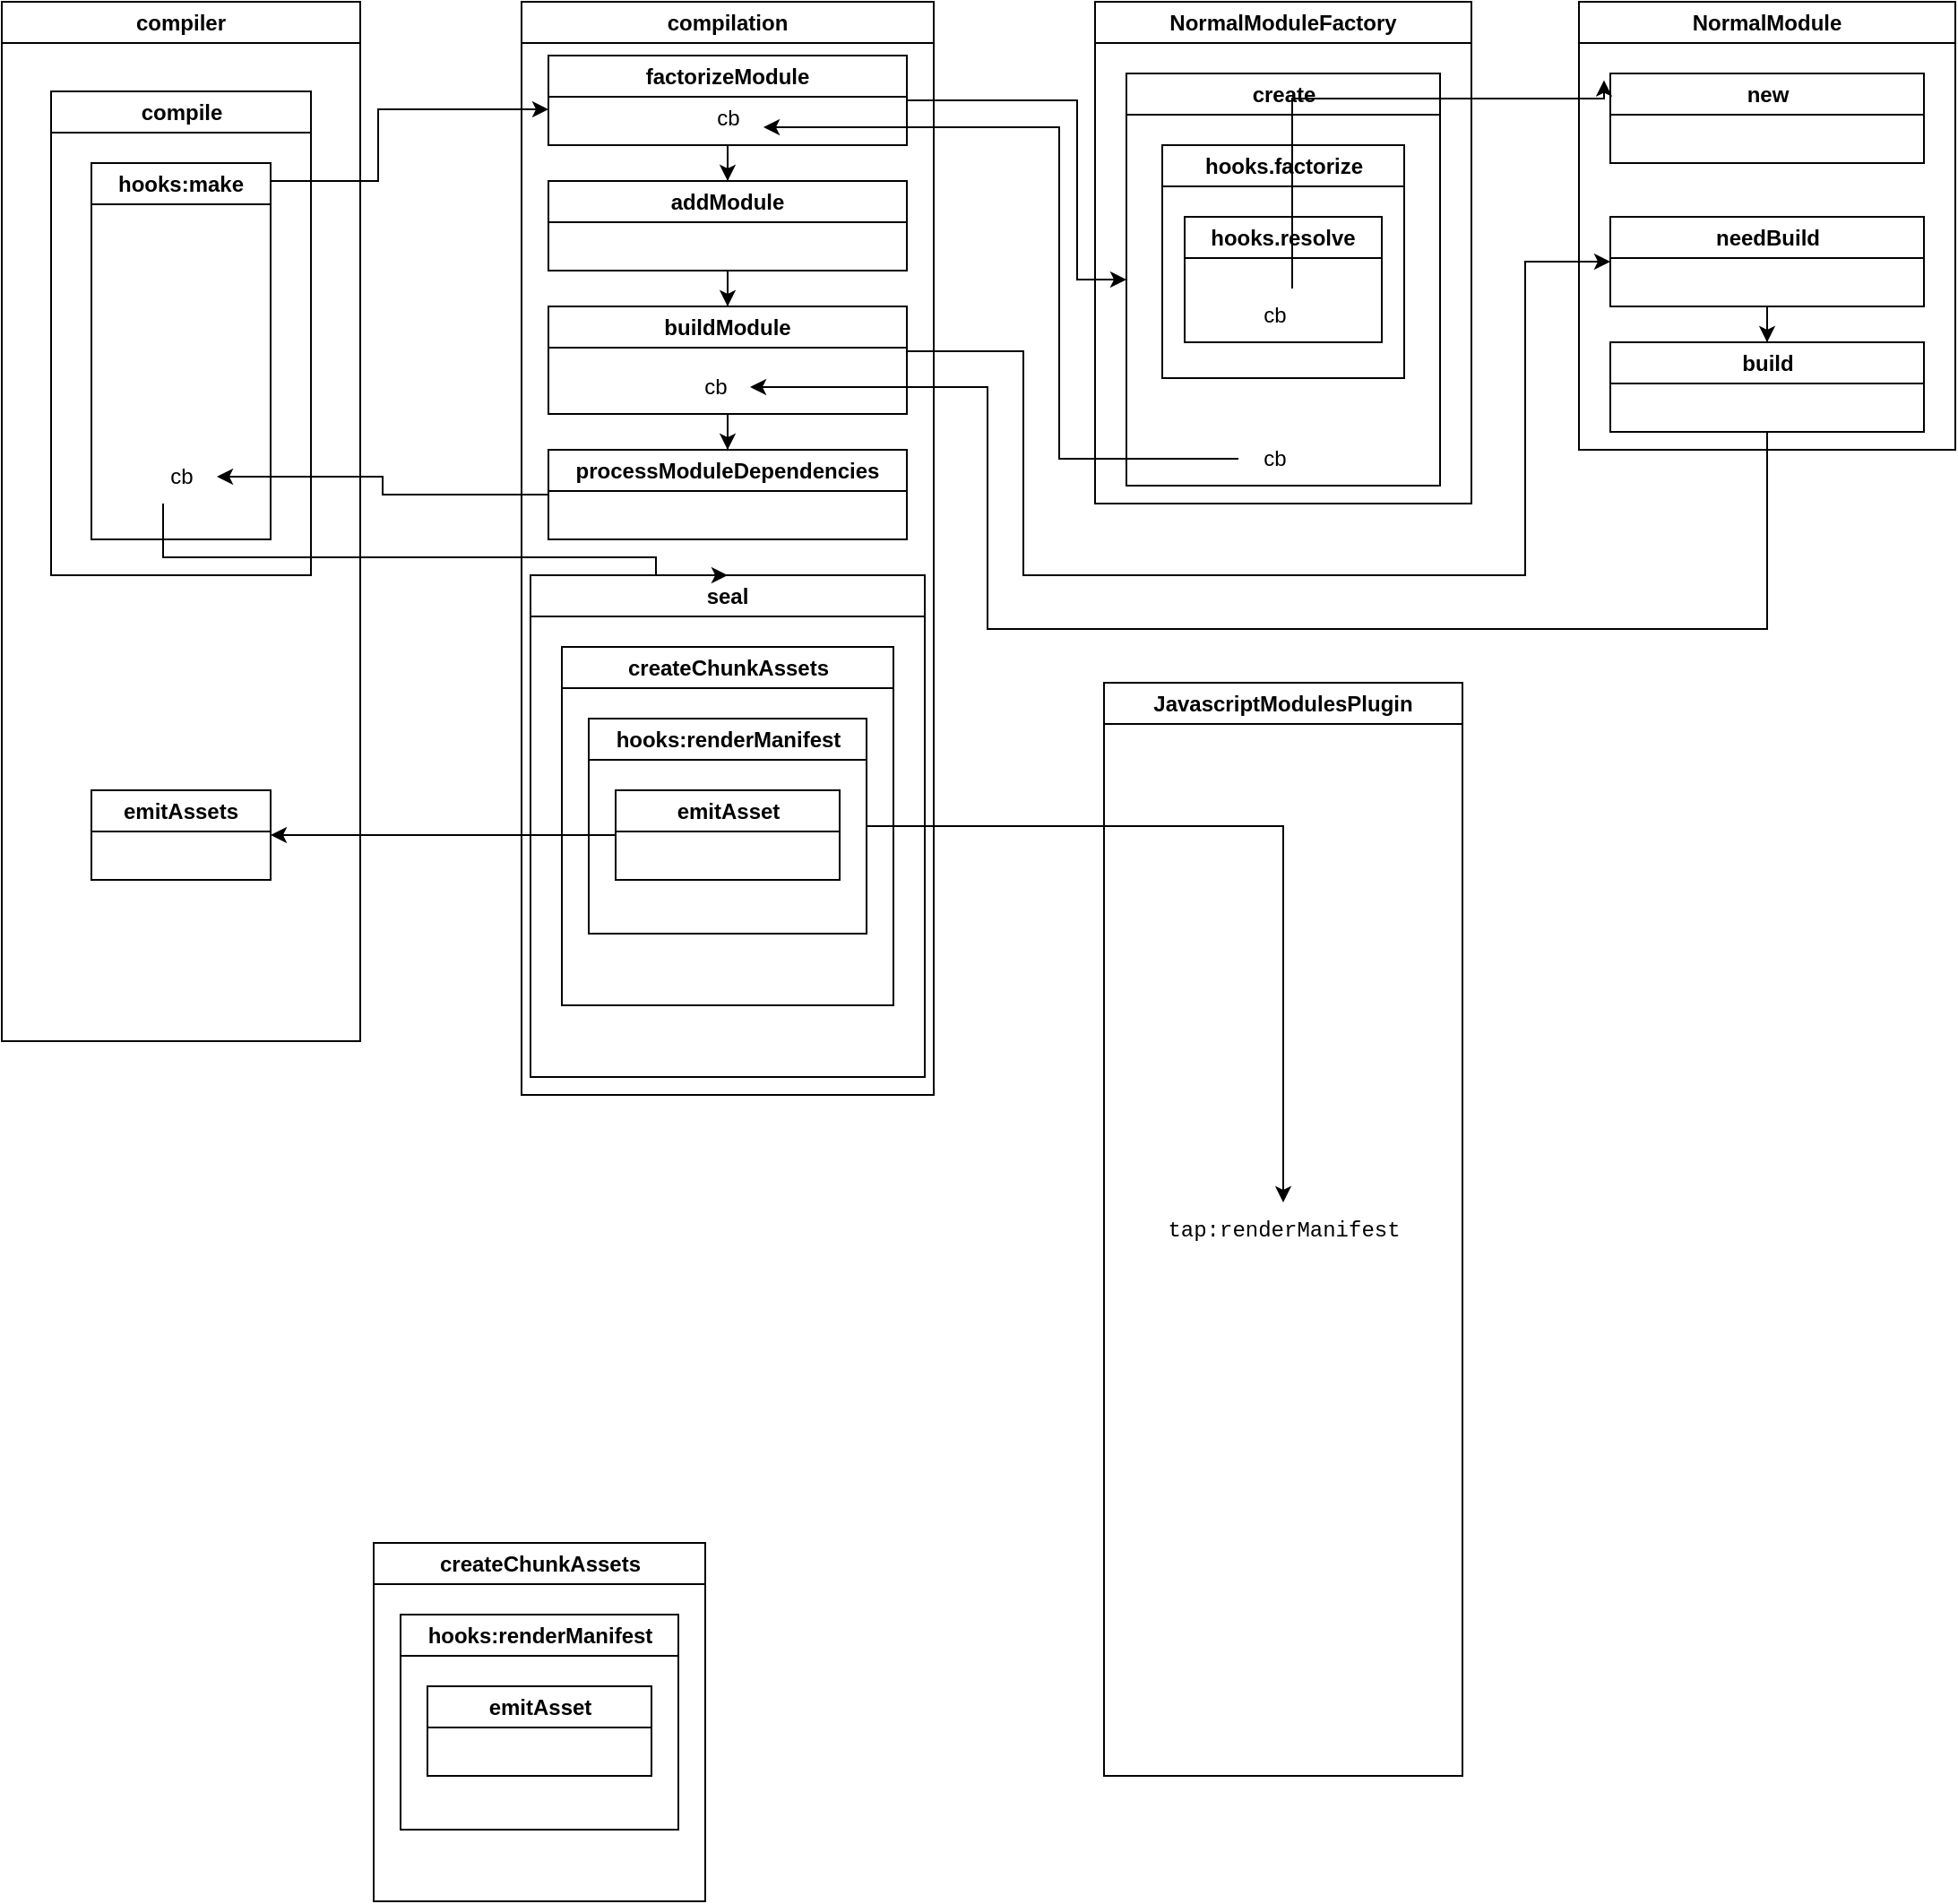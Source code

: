 <mxfile version="22.1.18" type="github">
  <diagram name="第 1 页" id="MVrE7ZpOwZZvy0ujSv35">
    <mxGraphModel dx="859" dy="586" grid="1" gridSize="10" guides="1" tooltips="1" connect="1" arrows="1" fold="1" page="1" pageScale="1" pageWidth="827" pageHeight="1169" math="0" shadow="0">
      <root>
        <mxCell id="0" />
        <mxCell id="1" parent="0" />
        <mxCell id="Hyx3UyOHCQJDbXDzl8Xv-9" value="compilation" style="swimlane;whiteSpace=wrap;html=1;" vertex="1" parent="1">
          <mxGeometry x="330" y="70" width="230" height="610" as="geometry">
            <mxRectangle x="70" y="110" width="110" height="30" as="alternateBounds" />
          </mxGeometry>
        </mxCell>
        <mxCell id="Hyx3UyOHCQJDbXDzl8Xv-68" value="seal" style="swimlane;whiteSpace=wrap;html=1;" vertex="1" parent="Hyx3UyOHCQJDbXDzl8Xv-9">
          <mxGeometry x="5" y="320" width="220" height="280" as="geometry" />
        </mxCell>
        <mxCell id="Hyx3UyOHCQJDbXDzl8Xv-69" value="createChunkAssets" style="swimlane;whiteSpace=wrap;html=1;" vertex="1" parent="Hyx3UyOHCQJDbXDzl8Xv-68">
          <mxGeometry x="17.5" y="40" width="185" height="200" as="geometry" />
        </mxCell>
        <mxCell id="Hyx3UyOHCQJDbXDzl8Xv-71" value="hooks:renderManifest" style="swimlane;whiteSpace=wrap;html=1;" vertex="1" parent="Hyx3UyOHCQJDbXDzl8Xv-69">
          <mxGeometry x="15" y="40" width="155" height="120" as="geometry" />
        </mxCell>
        <mxCell id="Hyx3UyOHCQJDbXDzl8Xv-72" value="emitAsset" style="swimlane;whiteSpace=wrap;html=1;" vertex="1" parent="Hyx3UyOHCQJDbXDzl8Xv-71">
          <mxGeometry x="15" y="40" width="125" height="50" as="geometry" />
        </mxCell>
        <mxCell id="Hyx3UyOHCQJDbXDzl8Xv-91" style="edgeStyle=orthogonalEdgeStyle;rounded=0;orthogonalLoop=1;jettySize=auto;html=1;" edge="1" parent="Hyx3UyOHCQJDbXDzl8Xv-9" source="Hyx3UyOHCQJDbXDzl8Xv-75" target="Hyx3UyOHCQJDbXDzl8Xv-79">
          <mxGeometry relative="1" as="geometry" />
        </mxCell>
        <mxCell id="Hyx3UyOHCQJDbXDzl8Xv-75" value="factorizeModule" style="swimlane;whiteSpace=wrap;html=1;" vertex="1" parent="Hyx3UyOHCQJDbXDzl8Xv-9">
          <mxGeometry x="15" y="30" width="200" height="50" as="geometry" />
        </mxCell>
        <mxCell id="Hyx3UyOHCQJDbXDzl8Xv-113" value="cb" style="text;html=1;align=center;verticalAlign=middle;resizable=0;points=[];autosize=1;strokeColor=none;fillColor=none;" vertex="1" parent="Hyx3UyOHCQJDbXDzl8Xv-75">
          <mxGeometry x="80" y="20" width="40" height="30" as="geometry" />
        </mxCell>
        <mxCell id="Hyx3UyOHCQJDbXDzl8Xv-92" style="edgeStyle=orthogonalEdgeStyle;rounded=0;orthogonalLoop=1;jettySize=auto;html=1;" edge="1" parent="Hyx3UyOHCQJDbXDzl8Xv-9" source="Hyx3UyOHCQJDbXDzl8Xv-79" target="Hyx3UyOHCQJDbXDzl8Xv-80">
          <mxGeometry relative="1" as="geometry" />
        </mxCell>
        <mxCell id="Hyx3UyOHCQJDbXDzl8Xv-79" value="addModule" style="swimlane;whiteSpace=wrap;html=1;" vertex="1" parent="Hyx3UyOHCQJDbXDzl8Xv-9">
          <mxGeometry x="15" y="100" width="200" height="50" as="geometry" />
        </mxCell>
        <mxCell id="Hyx3UyOHCQJDbXDzl8Xv-93" style="edgeStyle=orthogonalEdgeStyle;rounded=0;orthogonalLoop=1;jettySize=auto;html=1;" edge="1" parent="Hyx3UyOHCQJDbXDzl8Xv-9" source="Hyx3UyOHCQJDbXDzl8Xv-80" target="Hyx3UyOHCQJDbXDzl8Xv-81">
          <mxGeometry relative="1" as="geometry" />
        </mxCell>
        <mxCell id="Hyx3UyOHCQJDbXDzl8Xv-80" value="buildModule" style="swimlane;whiteSpace=wrap;html=1;" vertex="1" parent="Hyx3UyOHCQJDbXDzl8Xv-9">
          <mxGeometry x="15" y="170" width="200" height="60" as="geometry" />
        </mxCell>
        <mxCell id="Hyx3UyOHCQJDbXDzl8Xv-121" value="cb" style="text;html=1;align=center;verticalAlign=middle;resizable=0;points=[];autosize=1;strokeColor=none;fillColor=none;" vertex="1" parent="Hyx3UyOHCQJDbXDzl8Xv-80">
          <mxGeometry x="72.5" y="30" width="40" height="30" as="geometry" />
        </mxCell>
        <mxCell id="Hyx3UyOHCQJDbXDzl8Xv-81" value="processModuleDependencies" style="swimlane;whiteSpace=wrap;html=1;" vertex="1" parent="Hyx3UyOHCQJDbXDzl8Xv-9">
          <mxGeometry x="15" y="250" width="200" height="50" as="geometry" />
        </mxCell>
        <mxCell id="Hyx3UyOHCQJDbXDzl8Xv-11" value="compiler" style="swimlane;whiteSpace=wrap;html=1;" vertex="1" parent="1">
          <mxGeometry x="40" y="70" width="200" height="580" as="geometry">
            <mxRectangle x="70" y="110" width="110" height="30" as="alternateBounds" />
          </mxGeometry>
        </mxCell>
        <mxCell id="Hyx3UyOHCQJDbXDzl8Xv-83" value="compile" style="swimlane;whiteSpace=wrap;html=1;" vertex="1" parent="Hyx3UyOHCQJDbXDzl8Xv-11">
          <mxGeometry x="27.5" y="50" width="145" height="270" as="geometry" />
        </mxCell>
        <mxCell id="Hyx3UyOHCQJDbXDzl8Xv-84" value="hooks:make" style="swimlane;whiteSpace=wrap;html=1;" vertex="1" parent="Hyx3UyOHCQJDbXDzl8Xv-83">
          <mxGeometry x="22.5" y="40" width="100" height="210" as="geometry" />
        </mxCell>
        <mxCell id="Hyx3UyOHCQJDbXDzl8Xv-85" value="cb" style="text;html=1;align=center;verticalAlign=middle;resizable=0;points=[];autosize=1;strokeColor=none;fillColor=none;" vertex="1" parent="Hyx3UyOHCQJDbXDzl8Xv-84">
          <mxGeometry x="30" y="160" width="40" height="30" as="geometry" />
        </mxCell>
        <mxCell id="Hyx3UyOHCQJDbXDzl8Xv-87" value="emitAssets" style="swimlane;whiteSpace=wrap;html=1;" vertex="1" parent="Hyx3UyOHCQJDbXDzl8Xv-11">
          <mxGeometry x="50" y="440" width="100" height="50" as="geometry" />
        </mxCell>
        <mxCell id="Hyx3UyOHCQJDbXDzl8Xv-27" value="JavascriptModulesPlugin" style="swimlane;whiteSpace=wrap;html=1;" vertex="1" parent="1">
          <mxGeometry x="655" y="450" width="200" height="610" as="geometry">
            <mxRectangle x="70" y="110" width="110" height="30" as="alternateBounds" />
          </mxGeometry>
        </mxCell>
        <mxCell id="Hyx3UyOHCQJDbXDzl8Xv-31" value="&lt;div style=&quot;font-family: Menlo, Monaco, &amp;quot;Courier New&amp;quot;, monospace; line-height: 18px;&quot;&gt;tap:renderManifest&lt;/div&gt;" style="text;html=1;align=center;verticalAlign=middle;resizable=0;points=[];autosize=1;strokeColor=none;fillColor=none;labelBackgroundColor=default;fontColor=default;" vertex="1" parent="Hyx3UyOHCQJDbXDzl8Xv-27">
          <mxGeometry x="25" y="290" width="150" height="30" as="geometry" />
        </mxCell>
        <mxCell id="Hyx3UyOHCQJDbXDzl8Xv-40" style="edgeStyle=orthogonalEdgeStyle;rounded=0;orthogonalLoop=1;jettySize=auto;html=1;" edge="1" parent="1" source="Hyx3UyOHCQJDbXDzl8Xv-71" target="Hyx3UyOHCQJDbXDzl8Xv-31">
          <mxGeometry relative="1" as="geometry">
            <mxPoint x="475" y="375" as="sourcePoint" />
          </mxGeometry>
        </mxCell>
        <mxCell id="Hyx3UyOHCQJDbXDzl8Xv-64" style="edgeStyle=orthogonalEdgeStyle;rounded=0;orthogonalLoop=1;jettySize=auto;html=1;entryX=0.5;entryY=0;entryDx=0;entryDy=0;" edge="1" parent="1" source="Hyx3UyOHCQJDbXDzl8Xv-85" target="Hyx3UyOHCQJDbXDzl8Xv-68">
          <mxGeometry relative="1" as="geometry">
            <mxPoint x="151.5" y="365" as="sourcePoint" />
            <mxPoint x="360" y="265" as="targetPoint" />
            <Array as="points">
              <mxPoint x="130" y="380" />
              <mxPoint x="405" y="380" />
            </Array>
          </mxGeometry>
        </mxCell>
        <mxCell id="Hyx3UyOHCQJDbXDzl8Xv-74" style="edgeStyle=orthogonalEdgeStyle;rounded=0;orthogonalLoop=1;jettySize=auto;html=1;" edge="1" parent="1" source="Hyx3UyOHCQJDbXDzl8Xv-72" target="Hyx3UyOHCQJDbXDzl8Xv-87">
          <mxGeometry relative="1" as="geometry">
            <mxPoint x="171.5" y="535" as="targetPoint" />
          </mxGeometry>
        </mxCell>
        <mxCell id="Hyx3UyOHCQJDbXDzl8Xv-76" value="createChunkAssets" style="swimlane;whiteSpace=wrap;html=1;" vertex="1" parent="1">
          <mxGeometry x="247.5" y="930" width="185" height="200" as="geometry" />
        </mxCell>
        <mxCell id="Hyx3UyOHCQJDbXDzl8Xv-77" value="hooks:renderManifest" style="swimlane;whiteSpace=wrap;html=1;" vertex="1" parent="Hyx3UyOHCQJDbXDzl8Xv-76">
          <mxGeometry x="15" y="40" width="155" height="120" as="geometry" />
        </mxCell>
        <mxCell id="Hyx3UyOHCQJDbXDzl8Xv-78" value="emitAsset" style="swimlane;whiteSpace=wrap;html=1;" vertex="1" parent="Hyx3UyOHCQJDbXDzl8Xv-77">
          <mxGeometry x="15" y="40" width="125" height="50" as="geometry" />
        </mxCell>
        <mxCell id="Hyx3UyOHCQJDbXDzl8Xv-82" style="edgeStyle=orthogonalEdgeStyle;rounded=0;orthogonalLoop=1;jettySize=auto;html=1;" edge="1" parent="1" source="Hyx3UyOHCQJDbXDzl8Xv-84" target="Hyx3UyOHCQJDbXDzl8Xv-75">
          <mxGeometry relative="1" as="geometry">
            <mxPoint x="181.5" y="295" as="sourcePoint" />
            <Array as="points">
              <mxPoint x="250" y="170" />
              <mxPoint x="250" y="130" />
            </Array>
          </mxGeometry>
        </mxCell>
        <mxCell id="Hyx3UyOHCQJDbXDzl8Xv-90" style="edgeStyle=orthogonalEdgeStyle;rounded=0;orthogonalLoop=1;jettySize=auto;html=1;" edge="1" parent="1" source="Hyx3UyOHCQJDbXDzl8Xv-81" target="Hyx3UyOHCQJDbXDzl8Xv-85">
          <mxGeometry relative="1" as="geometry" />
        </mxCell>
        <mxCell id="Hyx3UyOHCQJDbXDzl8Xv-94" value="NormalModuleFactory" style="swimlane;whiteSpace=wrap;html=1;" vertex="1" parent="1">
          <mxGeometry x="650" y="70" width="210" height="280" as="geometry" />
        </mxCell>
        <mxCell id="Hyx3UyOHCQJDbXDzl8Xv-95" value="create" style="swimlane;whiteSpace=wrap;html=1;" vertex="1" parent="Hyx3UyOHCQJDbXDzl8Xv-94">
          <mxGeometry x="17.5" y="40" width="175" height="230" as="geometry" />
        </mxCell>
        <mxCell id="Hyx3UyOHCQJDbXDzl8Xv-96" value="hooks.factorize" style="swimlane;whiteSpace=wrap;html=1;" vertex="1" parent="Hyx3UyOHCQJDbXDzl8Xv-95">
          <mxGeometry x="20" y="40" width="135" height="130" as="geometry" />
        </mxCell>
        <mxCell id="Hyx3UyOHCQJDbXDzl8Xv-99" value="hooks.resolve" style="swimlane;whiteSpace=wrap;html=1;" vertex="1" parent="Hyx3UyOHCQJDbXDzl8Xv-96">
          <mxGeometry x="12.5" y="40" width="110" height="70" as="geometry" />
        </mxCell>
        <mxCell id="Hyx3UyOHCQJDbXDzl8Xv-108" value="cb" style="text;html=1;align=center;verticalAlign=middle;resizable=0;points=[];autosize=1;strokeColor=none;fillColor=none;" vertex="1" parent="Hyx3UyOHCQJDbXDzl8Xv-99">
          <mxGeometry x="30" y="40" width="40" height="30" as="geometry" />
        </mxCell>
        <mxCell id="Hyx3UyOHCQJDbXDzl8Xv-111" value="cb" style="text;html=1;align=center;verticalAlign=middle;resizable=0;points=[];autosize=1;strokeColor=none;fillColor=none;" vertex="1" parent="Hyx3UyOHCQJDbXDzl8Xv-95">
          <mxGeometry x="62.5" y="200" width="40" height="30" as="geometry" />
        </mxCell>
        <mxCell id="Hyx3UyOHCQJDbXDzl8Xv-101" value="NormalModule" style="swimlane;whiteSpace=wrap;html=1;" vertex="1" parent="1">
          <mxGeometry x="920" y="70" width="210" height="250" as="geometry" />
        </mxCell>
        <mxCell id="Hyx3UyOHCQJDbXDzl8Xv-105" value="new" style="swimlane;whiteSpace=wrap;html=1;" vertex="1" parent="Hyx3UyOHCQJDbXDzl8Xv-101">
          <mxGeometry x="17.5" y="40" width="175" height="50" as="geometry" />
        </mxCell>
        <mxCell id="Hyx3UyOHCQJDbXDzl8Xv-118" value="build" style="swimlane;whiteSpace=wrap;html=1;" vertex="1" parent="Hyx3UyOHCQJDbXDzl8Xv-101">
          <mxGeometry x="17.5" y="190" width="175" height="50" as="geometry" />
        </mxCell>
        <mxCell id="Hyx3UyOHCQJDbXDzl8Xv-120" style="edgeStyle=orthogonalEdgeStyle;rounded=0;orthogonalLoop=1;jettySize=auto;html=1;" edge="1" parent="Hyx3UyOHCQJDbXDzl8Xv-101" source="Hyx3UyOHCQJDbXDzl8Xv-117" target="Hyx3UyOHCQJDbXDzl8Xv-118">
          <mxGeometry relative="1" as="geometry" />
        </mxCell>
        <mxCell id="Hyx3UyOHCQJDbXDzl8Xv-117" value="needBuild" style="swimlane;whiteSpace=wrap;html=1;" vertex="1" parent="Hyx3UyOHCQJDbXDzl8Xv-101">
          <mxGeometry x="17.5" y="120" width="175" height="50" as="geometry" />
        </mxCell>
        <mxCell id="Hyx3UyOHCQJDbXDzl8Xv-109" style="edgeStyle=orthogonalEdgeStyle;rounded=0;orthogonalLoop=1;jettySize=auto;html=1;entryX=-0.02;entryY=0.076;entryDx=0;entryDy=0;entryPerimeter=0;" edge="1" parent="1" source="Hyx3UyOHCQJDbXDzl8Xv-108" target="Hyx3UyOHCQJDbXDzl8Xv-105">
          <mxGeometry relative="1" as="geometry">
            <Array as="points">
              <mxPoint x="760" y="245" />
              <mxPoint x="760" y="124" />
            </Array>
          </mxGeometry>
        </mxCell>
        <mxCell id="Hyx3UyOHCQJDbXDzl8Xv-110" style="edgeStyle=orthogonalEdgeStyle;rounded=0;orthogonalLoop=1;jettySize=auto;html=1;" edge="1" parent="1" source="Hyx3UyOHCQJDbXDzl8Xv-75" target="Hyx3UyOHCQJDbXDzl8Xv-95">
          <mxGeometry relative="1" as="geometry">
            <mxPoint x="550" y="124" as="targetPoint" />
            <Array as="points">
              <mxPoint x="640" y="125" />
              <mxPoint x="640" y="225" />
            </Array>
          </mxGeometry>
        </mxCell>
        <mxCell id="Hyx3UyOHCQJDbXDzl8Xv-114" style="edgeStyle=orthogonalEdgeStyle;rounded=0;orthogonalLoop=1;jettySize=auto;html=1;" edge="1" parent="1" source="Hyx3UyOHCQJDbXDzl8Xv-111" target="Hyx3UyOHCQJDbXDzl8Xv-113">
          <mxGeometry relative="1" as="geometry">
            <Array as="points">
              <mxPoint x="630" y="325" />
              <mxPoint x="630" y="140" />
            </Array>
          </mxGeometry>
        </mxCell>
        <mxCell id="Hyx3UyOHCQJDbXDzl8Xv-119" style="edgeStyle=orthogonalEdgeStyle;rounded=0;orthogonalLoop=1;jettySize=auto;html=1;" edge="1" parent="1" source="Hyx3UyOHCQJDbXDzl8Xv-80" target="Hyx3UyOHCQJDbXDzl8Xv-117">
          <mxGeometry relative="1" as="geometry">
            <Array as="points">
              <mxPoint x="610" y="265" />
              <mxPoint x="610" y="390" />
              <mxPoint x="890" y="390" />
              <mxPoint x="890" y="215" />
            </Array>
          </mxGeometry>
        </mxCell>
        <mxCell id="Hyx3UyOHCQJDbXDzl8Xv-122" style="edgeStyle=orthogonalEdgeStyle;rounded=0;orthogonalLoop=1;jettySize=auto;html=1;" edge="1" parent="1" source="Hyx3UyOHCQJDbXDzl8Xv-118" target="Hyx3UyOHCQJDbXDzl8Xv-121">
          <mxGeometry relative="1" as="geometry">
            <Array as="points">
              <mxPoint x="1025" y="420" />
              <mxPoint x="590" y="420" />
              <mxPoint x="590" y="285" />
            </Array>
          </mxGeometry>
        </mxCell>
      </root>
    </mxGraphModel>
  </diagram>
</mxfile>
